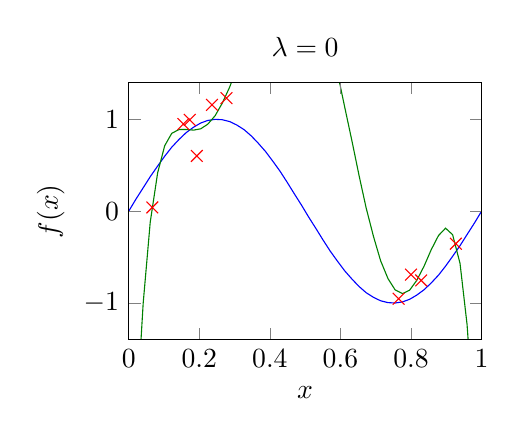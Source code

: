 % This file was created by matplotlib v0.1.0.
% Copyright (c) 2010--2014, Nico Schlömer <nico.schloemer@gmail.com>
% All rights reserved.
% 
% The lastest updates can be retrieved from
% 
% https://github.com/nschloe/matplotlib2tikz
% 
% where you can also submit bug reports and leavecomments.
% 
\begin{tikzpicture}

\begin{axis}[
title={$\lambda =0$},
xlabel={$x$},
ylabel={$f(x)$},
xmin=0, xmax=1,
ymin=-1.4, ymax=1.4,
axis on top,
width=0.5\textwidth,
height=0.4\textwidth
]
\addplot [red, mark=x, mark size=3, only marks]
coordinates {
(0.236,1.156)
(0.155,0.948)
(0.067,0.041)
(0.8,-0.691)
(0.765,-0.952)
(0.277,1.23)
(0.173,0.993)
(0.927,-0.354)
(0.829,-0.754)
(0.193,0.601)

};
\addplot [blue]
coordinates {
(0,0)
(0.02,0.128)
(0.041,0.254)
(0.061,0.375)
(0.082,0.491)
(0.102,0.598)
(0.122,0.696)
(0.143,0.782)
(0.163,0.855)
(0.184,0.914)
(0.204,0.959)
(0.224,0.987)
(0.245,0.999)
(0.265,0.995)
(0.286,0.975)
(0.306,0.938)
(0.327,0.887)
(0.347,0.82)
(0.367,0.74)
(0.388,0.648)
(0.408,0.546)
(0.429,0.434)
(0.449,0.315)
(0.469,0.191)
(0.49,0.064)
(0.51,-0.064)
(0.531,-0.191)
(0.551,-0.315)
(0.571,-0.434)
(0.592,-0.546)
(0.612,-0.648)
(0.633,-0.74)
(0.653,-0.82)
(0.673,-0.887)
(0.694,-0.938)
(0.714,-0.975)
(0.735,-0.995)
(0.755,-0.999)
(0.776,-0.987)
(0.796,-0.959)
(0.816,-0.914)
(0.837,-0.855)
(0.857,-0.782)
(0.878,-0.696)
(0.898,-0.598)
(0.918,-0.491)
(0.939,-0.375)
(0.959,-0.254)
(0.98,-0.128)
(1,-2.449e-16)

};
\addplot [green!50.0!black]
coordinates {
(0,-4.333)
(0.02,-2.357)
(0.041,-1.002)
(0.061,-0.119)
(0.082,0.417)
(0.102,0.712)
(0.122,0.847)
(0.143,0.889)
(0.163,0.888)
(0.184,0.882)
(0.204,0.896)
(0.224,0.946)
(0.245,1.039)
(0.265,1.174)
(0.286,1.349)
(0.306,1.554)
(0.327,1.777)
(0.347,2.006)
(0.367,2.227)
(0.388,2.426)
(0.408,2.59)
(0.429,2.709)
(0.449,2.773)
(0.469,2.775)
(0.49,2.713)
(0.51,2.584)
(0.531,2.392)
(0.551,2.142)
(0.571,1.841)
(0.592,1.501)
(0.612,1.135)
(0.633,0.758)
(0.653,0.385)
(0.673,0.034)
(0.694,-0.279)
(0.714,-0.54)
(0.735,-0.735)
(0.755,-0.856)
(0.776,-0.897)
(0.796,-0.86)
(0.816,-0.755)
(0.837,-0.599)
(0.857,-0.422)
(0.878,-0.265)
(0.898,-0.185)
(0.918,-0.256)
(0.939,-0.568)
(0.959,-1.236)
(0.98,-2.395)
(1,-4.21)

};
\path [draw=black, fill opacity=0] (axis cs:13,1.4)--(axis cs:13,1.4);

\path [draw=black, fill opacity=0] (axis cs:1,13)--(axis cs:1,13);

\path [draw=black, fill opacity=0] (axis cs:13,-1.4)--(axis cs:13,-1.4);

\path [draw=black, fill opacity=0] (axis cs:0,13)--(axis cs:0,13);

\end{axis}

\end{tikzpicture}